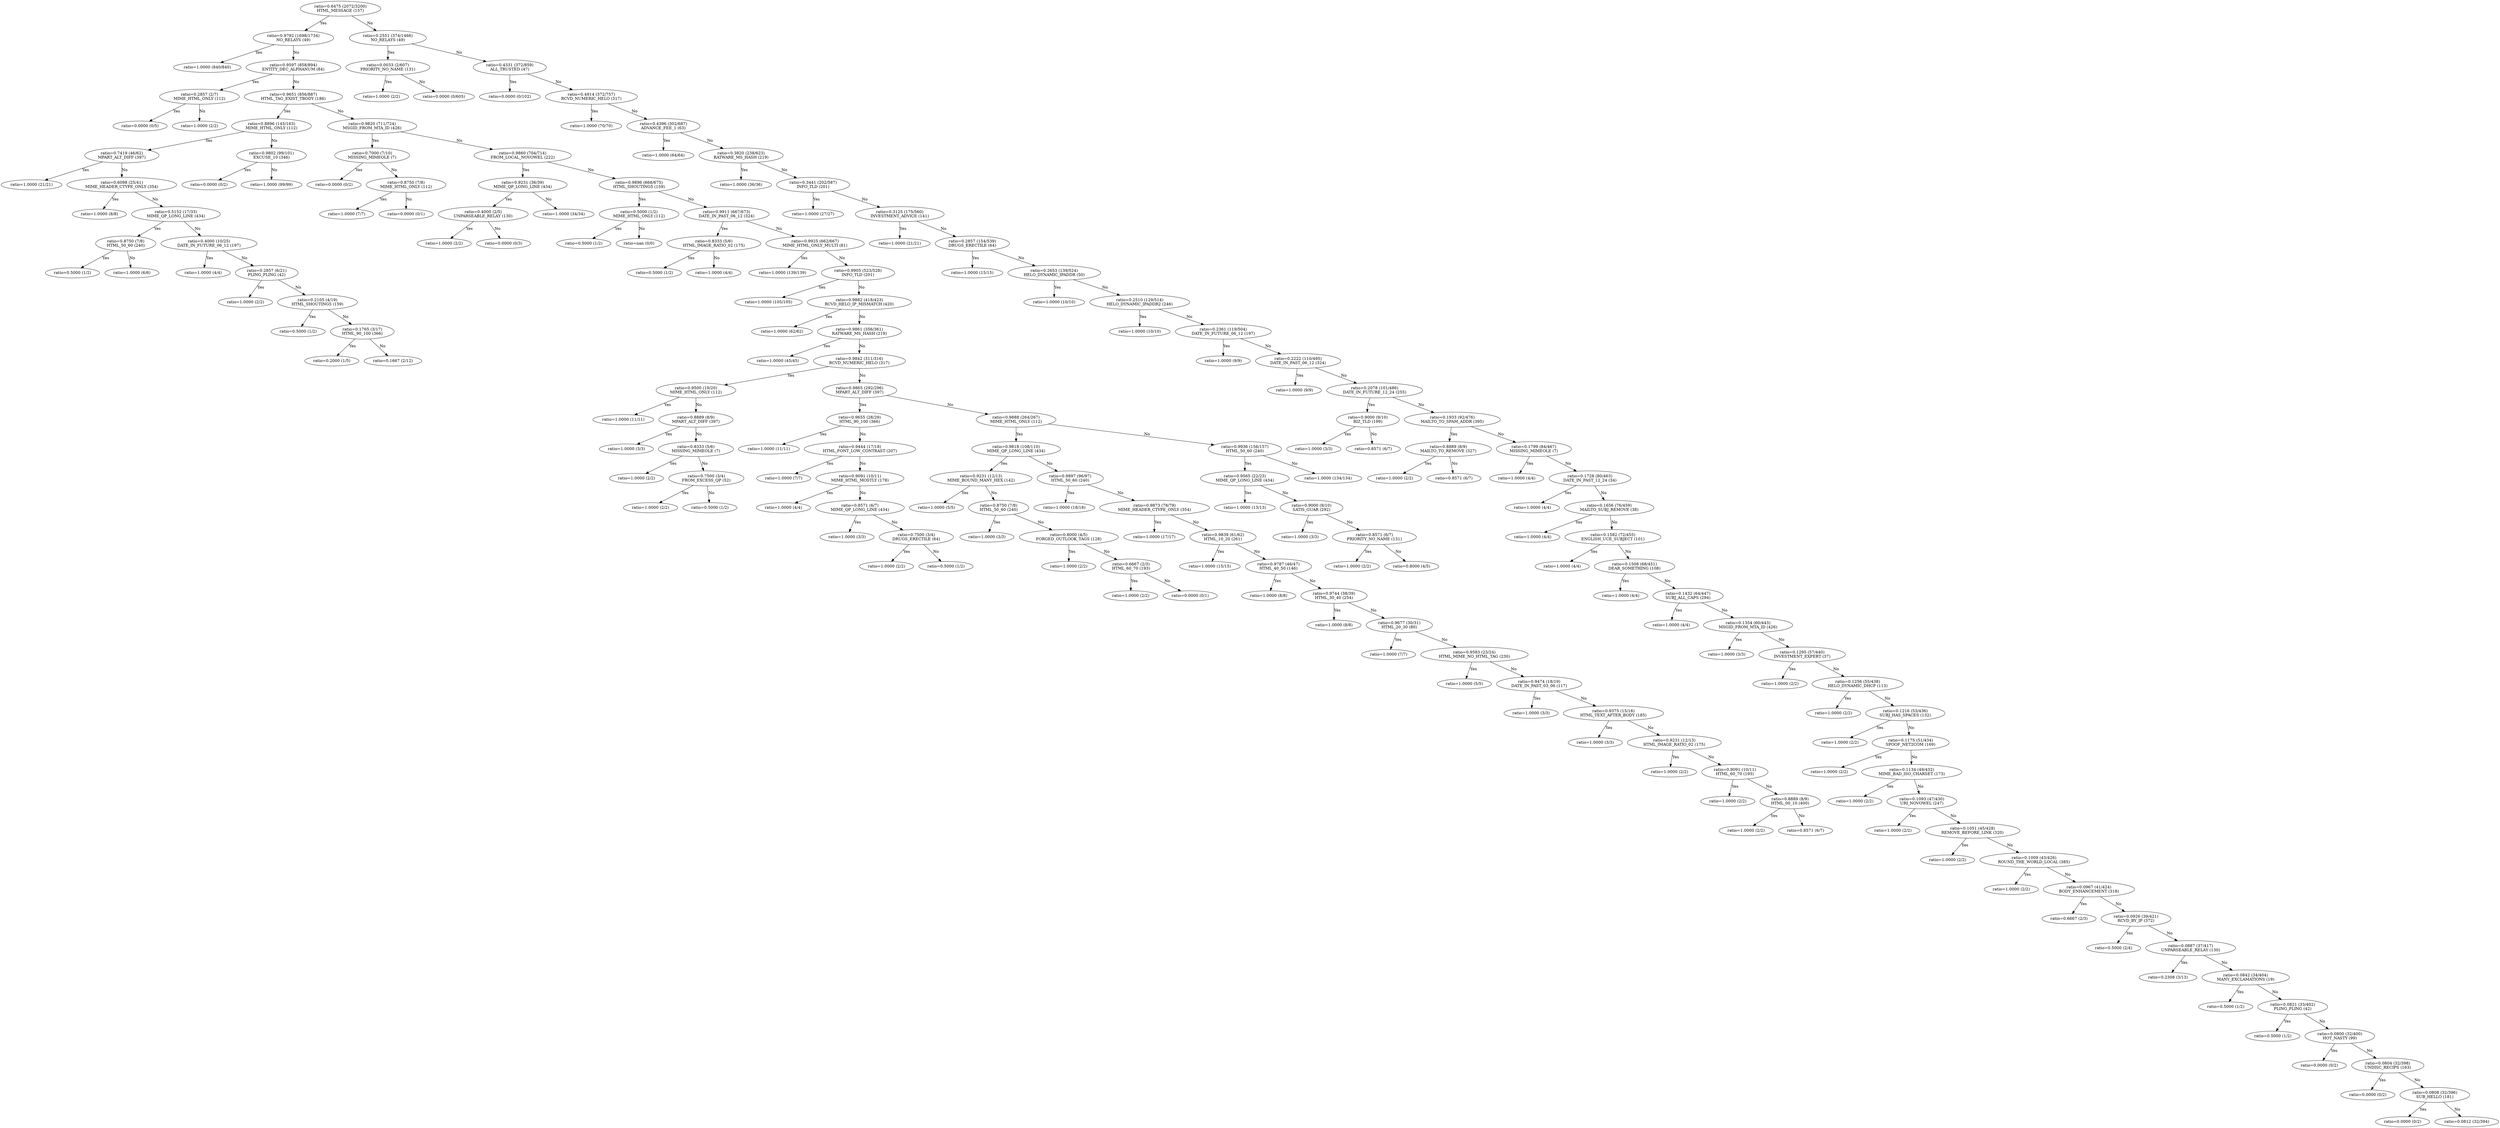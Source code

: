 digraph decisiontree {
n617 [label="ratio=0.6475 (2072/3200)\nHTML_MESSAGE (157)"];

n618 [label="ratio=0.9792 (1698/1734)\nNO_RELAYS (49)"];

n617 -> n618 [label=Yes];

n619 [label="ratio=1.0000 (840/840)\n"];

n618 -> n619 [label=Yes];

n618 -> n620 [label=No];

n620 [label="ratio=0.9597 (858/894)\nENTITY_DEC_ALPHANUM (84)"];

n621 [label="ratio=0.2857 (2/7)\nMIME_HTML_ONLY (112)"];

n620 -> n621 [label=Yes];

n622 [label="ratio=0.0000 (0/5)\n"];

n621 -> n622 [label=Yes];

n621 -> n623 [label=No];

n623 [label="ratio=1.0000 (2/2)\n"];

n620 -> n624 [label=No];

n624 [label="ratio=0.9651 (856/887)\nHTML_TAG_EXIST_TBODY (186)"];

n625 [label="ratio=0.8896 (145/163)\nMIME_HTML_ONLY (112)"];

n624 -> n625 [label=Yes];

n626 [label="ratio=0.7419 (46/62)\nMPART_ALT_DIFF (397)"];

n625 -> n626 [label=Yes];

n627 [label="ratio=1.0000 (21/21)\n"];

n626 -> n627 [label=Yes];

n626 -> n628 [label=No];

n628 [label="ratio=0.6098 (25/41)\nMIME_HEADER_CTYPE_ONLY (354)"];

n629 [label="ratio=1.0000 (8/8)\n"];

n628 -> n629 [label=Yes];

n628 -> n630 [label=No];

n630 [label="ratio=0.5152 (17/33)\nMIME_QP_LONG_LINE (434)"];

n631 [label="ratio=0.8750 (7/8)\nHTML_50_60 (240)"];

n630 -> n631 [label=Yes];

n632 [label="ratio=0.5000 (1/2)\n"];

n631 -> n632 [label=Yes];

n631 -> n633 [label=No];

n633 [label="ratio=1.0000 (6/6)\n"];

n630 -> n634 [label=No];

n634 [label="ratio=0.4000 (10/25)\nDATE_IN_FUTURE_06_12 (197)"];

n635 [label="ratio=1.0000 (4/4)\n"];

n634 -> n635 [label=Yes];

n634 -> n636 [label=No];

n636 [label="ratio=0.2857 (6/21)\nPLING_PLING (42)"];

n637 [label="ratio=1.0000 (2/2)\n"];

n636 -> n637 [label=Yes];

n636 -> n638 [label=No];

n638 [label="ratio=0.2105 (4/19)\nHTML_SHOUTING5 (159)"];

n639 [label="ratio=0.5000 (1/2)\n"];

n638 -> n639 [label=Yes];

n638 -> n640 [label=No];

n640 [label="ratio=0.1765 (3/17)\nHTML_90_100 (366)"];

n641 [label="ratio=0.2000 (1/5)\n"];

n640 -> n641 [label=Yes];

n640 -> n642 [label=No];

n642 [label="ratio=0.1667 (2/12)\n"];

n625 -> n643 [label=No];

n643 [label="ratio=0.9802 (99/101)\nEXCUSE_10 (346)"];

n644 [label="ratio=0.0000 (0/2)\n"];

n643 -> n644 [label=Yes];

n643 -> n645 [label=No];

n645 [label="ratio=1.0000 (99/99)\n"];

n624 -> n646 [label=No];

n646 [label="ratio=0.9820 (711/724)\nMSGID_FROM_MTA_ID (426)"];

n647 [label="ratio=0.7000 (7/10)\nMISSING_MIMEOLE (7)"];

n646 -> n647 [label=Yes];

n648 [label="ratio=0.0000 (0/2)\n"];

n647 -> n648 [label=Yes];

n647 -> n649 [label=No];

n649 [label="ratio=0.8750 (7/8)\nMIME_HTML_ONLY (112)"];

n650 [label="ratio=1.0000 (7/7)\n"];

n649 -> n650 [label=Yes];

n649 -> n651 [label=No];

n651 [label="ratio=0.0000 (0/1)\n"];

n646 -> n652 [label=No];

n652 [label="ratio=0.9860 (704/714)\nFROM_LOCAL_NOVOWEL (222)"];

n653 [label="ratio=0.9231 (36/39)\nMIME_QP_LONG_LINE (434)"];

n652 -> n653 [label=Yes];

n654 [label="ratio=0.4000 (2/5)\nUNPARSEABLE_RELAY (130)"];

n653 -> n654 [label=Yes];

n655 [label="ratio=1.0000 (2/2)\n"];

n654 -> n655 [label=Yes];

n654 -> n656 [label=No];

n656 [label="ratio=0.0000 (0/3)\n"];

n653 -> n657 [label=No];

n657 [label="ratio=1.0000 (34/34)\n"];

n652 -> n658 [label=No];

n658 [label="ratio=0.9896 (668/675)\nHTML_SHOUTING5 (159)"];

n659 [label="ratio=0.5000 (1/2)\nMIME_HTML_ONLY (112)"];

n658 -> n659 [label=Yes];

n660 [label="ratio=0.5000 (1/2)\n"];

n659 -> n660 [label=Yes];

n659 -> n661 [label=No];

n661 [label="ratio=nan (0/0)\n"];

n658 -> n662 [label=No];

n662 [label="ratio=0.9911 (667/673)\nDATE_IN_PAST_06_12 (324)"];

n663 [label="ratio=0.8333 (5/6)\nHTML_IMAGE_RATIO_02 (175)"];

n662 -> n663 [label=Yes];

n664 [label="ratio=0.5000 (1/2)\n"];

n663 -> n664 [label=Yes];

n663 -> n665 [label=No];

n665 [label="ratio=1.0000 (4/4)\n"];

n662 -> n666 [label=No];

n666 [label="ratio=0.9925 (662/667)\nMIME_HTML_ONLY_MULTI (81)"];

n667 [label="ratio=1.0000 (139/139)\n"];

n666 -> n667 [label=Yes];

n666 -> n668 [label=No];

n668 [label="ratio=0.9905 (523/528)\nINFO_TLD (201)"];

n669 [label="ratio=1.0000 (105/105)\n"];

n668 -> n669 [label=Yes];

n668 -> n670 [label=No];

n670 [label="ratio=0.9882 (418/423)\nRCVD_HELO_IP_MISMATCH (420)"];

n671 [label="ratio=1.0000 (62/62)\n"];

n670 -> n671 [label=Yes];

n670 -> n672 [label=No];

n672 [label="ratio=0.9861 (356/361)\nRATWARE_MS_HASH (219)"];

n673 [label="ratio=1.0000 (45/45)\n"];

n672 -> n673 [label=Yes];

n672 -> n674 [label=No];

n674 [label="ratio=0.9842 (311/316)\nRCVD_NUMERIC_HELO (317)"];

n675 [label="ratio=0.9500 (19/20)\nMIME_HTML_ONLY (112)"];

n674 -> n675 [label=Yes];

n676 [label="ratio=1.0000 (11/11)\n"];

n675 -> n676 [label=Yes];

n675 -> n677 [label=No];

n677 [label="ratio=0.8889 (8/9)\nMPART_ALT_DIFF (397)"];

n678 [label="ratio=1.0000 (3/3)\n"];

n677 -> n678 [label=Yes];

n677 -> n679 [label=No];

n679 [label="ratio=0.8333 (5/6)\nMISSING_MIMEOLE (7)"];

n680 [label="ratio=1.0000 (2/2)\n"];

n679 -> n680 [label=Yes];

n679 -> n681 [label=No];

n681 [label="ratio=0.7500 (3/4)\nFROM_EXCESS_QP (52)"];

n682 [label="ratio=1.0000 (2/2)\n"];

n681 -> n682 [label=Yes];

n681 -> n683 [label=No];

n683 [label="ratio=0.5000 (1/2)\n"];

n674 -> n684 [label=No];

n684 [label="ratio=0.9865 (292/296)\nMPART_ALT_DIFF (397)"];

n685 [label="ratio=0.9655 (28/29)\nHTML_90_100 (366)"];

n684 -> n685 [label=Yes];

n686 [label="ratio=1.0000 (11/11)\n"];

n685 -> n686 [label=Yes];

n685 -> n687 [label=No];

n687 [label="ratio=0.9444 (17/18)\nHTML_FONT_LOW_CONTRAST (207)"];

n688 [label="ratio=1.0000 (7/7)\n"];

n687 -> n688 [label=Yes];

n687 -> n689 [label=No];

n689 [label="ratio=0.9091 (10/11)\nMIME_HTML_MOSTLY (178)"];

n690 [label="ratio=1.0000 (4/4)\n"];

n689 -> n690 [label=Yes];

n689 -> n691 [label=No];

n691 [label="ratio=0.8571 (6/7)\nMIME_QP_LONG_LINE (434)"];

n692 [label="ratio=1.0000 (3/3)\n"];

n691 -> n692 [label=Yes];

n691 -> n693 [label=No];

n693 [label="ratio=0.7500 (3/4)\nDRUGS_ERECTILE (64)"];

n694 [label="ratio=1.0000 (2/2)\n"];

n693 -> n694 [label=Yes];

n693 -> n695 [label=No];

n695 [label="ratio=0.5000 (1/2)\n"];

n684 -> n696 [label=No];

n696 [label="ratio=0.9888 (264/267)\nMIME_HTML_ONLY (112)"];

n697 [label="ratio=0.9818 (108/110)\nMIME_QP_LONG_LINE (434)"];

n696 -> n697 [label=Yes];

n698 [label="ratio=0.9231 (12/13)\nMIME_BOUND_MANY_HEX (142)"];

n697 -> n698 [label=Yes];

n699 [label="ratio=1.0000 (5/5)\n"];

n698 -> n699 [label=Yes];

n698 -> n700 [label=No];

n700 [label="ratio=0.8750 (7/8)\nHTML_50_60 (240)"];

n701 [label="ratio=1.0000 (3/3)\n"];

n700 -> n701 [label=Yes];

n700 -> n702 [label=No];

n702 [label="ratio=0.8000 (4/5)\nFORGED_OUTLOOK_TAGS (128)"];

n703 [label="ratio=1.0000 (2/2)\n"];

n702 -> n703 [label=Yes];

n702 -> n704 [label=No];

n704 [label="ratio=0.6667 (2/3)\nHTML_60_70 (193)"];

n705 [label="ratio=1.0000 (2/2)\n"];

n704 -> n705 [label=Yes];

n704 -> n706 [label=No];

n706 [label="ratio=0.0000 (0/1)\n"];

n697 -> n707 [label=No];

n707 [label="ratio=0.9897 (96/97)\nHTML_50_60 (240)"];

n708 [label="ratio=1.0000 (18/18)\n"];

n707 -> n708 [label=Yes];

n707 -> n709 [label=No];

n709 [label="ratio=0.9873 (78/79)\nMIME_HEADER_CTYPE_ONLY (354)"];

n710 [label="ratio=1.0000 (17/17)\n"];

n709 -> n710 [label=Yes];

n709 -> n711 [label=No];

n711 [label="ratio=0.9839 (61/62)\nHTML_10_20 (261)"];

n712 [label="ratio=1.0000 (15/15)\n"];

n711 -> n712 [label=Yes];

n711 -> n713 [label=No];

n713 [label="ratio=0.9787 (46/47)\nHTML_40_50 (146)"];

n714 [label="ratio=1.0000 (8/8)\n"];

n713 -> n714 [label=Yes];

n713 -> n715 [label=No];

n715 [label="ratio=0.9744 (38/39)\nHTML_30_40 (254)"];

n716 [label="ratio=1.0000 (8/8)\n"];

n715 -> n716 [label=Yes];

n715 -> n717 [label=No];

n717 [label="ratio=0.9677 (30/31)\nHTML_20_30 (80)"];

n718 [label="ratio=1.0000 (7/7)\n"];

n717 -> n718 [label=Yes];

n717 -> n719 [label=No];

n719 [label="ratio=0.9583 (23/24)\nHTML_MIME_NO_HTML_TAG (230)"];

n720 [label="ratio=1.0000 (5/5)\n"];

n719 -> n720 [label=Yes];

n719 -> n721 [label=No];

n721 [label="ratio=0.9474 (18/19)\nDATE_IN_PAST_03_06 (117)"];

n722 [label="ratio=1.0000 (3/3)\n"];

n721 -> n722 [label=Yes];

n721 -> n723 [label=No];

n723 [label="ratio=0.9375 (15/16)\nHTML_TEXT_AFTER_BODY (185)"];

n724 [label="ratio=1.0000 (3/3)\n"];

n723 -> n724 [label=Yes];

n723 -> n725 [label=No];

n725 [label="ratio=0.9231 (12/13)\nHTML_IMAGE_RATIO_02 (175)"];

n726 [label="ratio=1.0000 (2/2)\n"];

n725 -> n726 [label=Yes];

n725 -> n727 [label=No];

n727 [label="ratio=0.9091 (10/11)\nHTML_60_70 (193)"];

n728 [label="ratio=1.0000 (2/2)\n"];

n727 -> n728 [label=Yes];

n727 -> n729 [label=No];

n729 [label="ratio=0.8889 (8/9)\nHTML_00_10 (400)"];

n730 [label="ratio=1.0000 (2/2)\n"];

n729 -> n730 [label=Yes];

n729 -> n731 [label=No];

n731 [label="ratio=0.8571 (6/7)\n"];

n696 -> n732 [label=No];

n732 [label="ratio=0.9936 (156/157)\nHTML_50_60 (240)"];

n733 [label="ratio=0.9565 (22/23)\nMIME_QP_LONG_LINE (434)"];

n732 -> n733 [label=Yes];

n734 [label="ratio=1.0000 (13/13)\n"];

n733 -> n734 [label=Yes];

n733 -> n735 [label=No];

n735 [label="ratio=0.9000 (9/10)\nSATIS_GUAR (292)"];

n736 [label="ratio=1.0000 (3/3)\n"];

n735 -> n736 [label=Yes];

n735 -> n737 [label=No];

n737 [label="ratio=0.8571 (6/7)\nPRIORITY_NO_NAME (131)"];

n738 [label="ratio=1.0000 (2/2)\n"];

n737 -> n738 [label=Yes];

n737 -> n739 [label=No];

n739 [label="ratio=0.8000 (4/5)\n"];

n732 -> n740 [label=No];

n740 [label="ratio=1.0000 (134/134)\n"];

n617 -> n741 [label=No];

n741 [label="ratio=0.2551 (374/1466)\nNO_RELAYS (49)"];

n742 [label="ratio=0.0033 (2/607)\nPRIORITY_NO_NAME (131)"];

n741 -> n742 [label=Yes];

n743 [label="ratio=1.0000 (2/2)\n"];

n742 -> n743 [label=Yes];

n742 -> n744 [label=No];

n744 [label="ratio=0.0000 (0/605)\n"];

n741 -> n745 [label=No];

n745 [label="ratio=0.4331 (372/859)\nALL_TRUSTED (47)"];

n746 [label="ratio=0.0000 (0/102)\n"];

n745 -> n746 [label=Yes];

n745 -> n747 [label=No];

n747 [label="ratio=0.4914 (372/757)\nRCVD_NUMERIC_HELO (317)"];

n748 [label="ratio=1.0000 (70/70)\n"];

n747 -> n748 [label=Yes];

n747 -> n749 [label=No];

n749 [label="ratio=0.4396 (302/687)\nADVANCE_FEE_1 (63)"];

n750 [label="ratio=1.0000 (64/64)\n"];

n749 -> n750 [label=Yes];

n749 -> n751 [label=No];

n751 [label="ratio=0.3820 (238/623)\nRATWARE_MS_HASH (219)"];

n752 [label="ratio=1.0000 (36/36)\n"];

n751 -> n752 [label=Yes];

n751 -> n753 [label=No];

n753 [label="ratio=0.3441 (202/587)\nINFO_TLD (201)"];

n754 [label="ratio=1.0000 (27/27)\n"];

n753 -> n754 [label=Yes];

n753 -> n755 [label=No];

n755 [label="ratio=0.3125 (175/560)\nINVESTMENT_ADVICE (141)"];

n756 [label="ratio=1.0000 (21/21)\n"];

n755 -> n756 [label=Yes];

n755 -> n757 [label=No];

n757 [label="ratio=0.2857 (154/539)\nDRUGS_ERECTILE (64)"];

n758 [label="ratio=1.0000 (15/15)\n"];

n757 -> n758 [label=Yes];

n757 -> n759 [label=No];

n759 [label="ratio=0.2653 (139/524)\nHELO_DYNAMIC_IPADDR (50)"];

n760 [label="ratio=1.0000 (10/10)\n"];

n759 -> n760 [label=Yes];

n759 -> n761 [label=No];

n761 [label="ratio=0.2510 (129/514)\nHELO_DYNAMIC_IPADDR2 (246)"];

n762 [label="ratio=1.0000 (10/10)\n"];

n761 -> n762 [label=Yes];

n761 -> n763 [label=No];

n763 [label="ratio=0.2361 (119/504)\nDATE_IN_FUTURE_06_12 (197)"];

n764 [label="ratio=1.0000 (9/9)\n"];

n763 -> n764 [label=Yes];

n763 -> n765 [label=No];

n765 [label="ratio=0.2222 (110/495)\nDATE_IN_PAST_06_12 (324)"];

n766 [label="ratio=1.0000 (9/9)\n"];

n765 -> n766 [label=Yes];

n765 -> n767 [label=No];

n767 [label="ratio=0.2078 (101/486)\nDATE_IN_FUTURE_12_24 (255)"];

n768 [label="ratio=0.9000 (9/10)\nBIZ_TLD (199)"];

n767 -> n768 [label=Yes];

n769 [label="ratio=1.0000 (3/3)\n"];

n768 -> n769 [label=Yes];

n768 -> n770 [label=No];

n770 [label="ratio=0.8571 (6/7)\n"];

n767 -> n771 [label=No];

n771 [label="ratio=0.1933 (92/476)\nMAILTO_TO_SPAM_ADDR (395)"];

n772 [label="ratio=0.8889 (8/9)\nMAILTO_TO_REMOVE (327)"];

n771 -> n772 [label=Yes];

n773 [label="ratio=1.0000 (2/2)\n"];

n772 -> n773 [label=Yes];

n772 -> n774 [label=No];

n774 [label="ratio=0.8571 (6/7)\n"];

n771 -> n775 [label=No];

n775 [label="ratio=0.1799 (84/467)\nMISSING_MIMEOLE (7)"];

n776 [label="ratio=1.0000 (4/4)\n"];

n775 -> n776 [label=Yes];

n775 -> n777 [label=No];

n777 [label="ratio=0.1728 (80/463)\nDATE_IN_PAST_12_24 (34)"];

n778 [label="ratio=1.0000 (4/4)\n"];

n777 -> n778 [label=Yes];

n777 -> n779 [label=No];

n779 [label="ratio=0.1656 (76/459)\nMAILTO_SUBJ_REMOVE (38)"];

n780 [label="ratio=1.0000 (4/4)\n"];

n779 -> n780 [label=Yes];

n779 -> n781 [label=No];

n781 [label="ratio=0.1582 (72/455)\nENGLISH_UCE_SUBJECT (101)"];

n782 [label="ratio=1.0000 (4/4)\n"];

n781 -> n782 [label=Yes];

n781 -> n783 [label=No];

n783 [label="ratio=0.1508 (68/451)\nDEAR_SOMETHING (108)"];

n784 [label="ratio=1.0000 (4/4)\n"];

n783 -> n784 [label=Yes];

n783 -> n785 [label=No];

n785 [label="ratio=0.1432 (64/447)\nSUBJ_ALL_CAPS (294)"];

n786 [label="ratio=1.0000 (4/4)\n"];

n785 -> n786 [label=Yes];

n785 -> n787 [label=No];

n787 [label="ratio=0.1354 (60/443)\nMSGID_FROM_MTA_ID (426)"];

n788 [label="ratio=1.0000 (3/3)\n"];

n787 -> n788 [label=Yes];

n787 -> n789 [label=No];

n789 [label="ratio=0.1295 (57/440)\nINVESTMENT_EXPERT (37)"];

n790 [label="ratio=1.0000 (2/2)\n"];

n789 -> n790 [label=Yes];

n789 -> n791 [label=No];

n791 [label="ratio=0.1256 (55/438)\nHELO_DYNAMIC_DHCP (113)"];

n792 [label="ratio=1.0000 (2/2)\n"];

n791 -> n792 [label=Yes];

n791 -> n793 [label=No];

n793 [label="ratio=0.1216 (53/436)\nSUBJ_HAS_SPACES (132)"];

n794 [label="ratio=1.0000 (2/2)\n"];

n793 -> n794 [label=Yes];

n793 -> n795 [label=No];

n795 [label="ratio=0.1175 (51/434)\nSPOOF_NET2COM (169)"];

n796 [label="ratio=1.0000 (2/2)\n"];

n795 -> n796 [label=Yes];

n795 -> n797 [label=No];

n797 [label="ratio=0.1134 (49/432)\nMIME_BAD_ISO_CHARSET (173)"];

n798 [label="ratio=1.0000 (2/2)\n"];

n797 -> n798 [label=Yes];

n797 -> n799 [label=No];

n799 [label="ratio=0.1093 (47/430)\nURI_NOVOWEL (247)"];

n800 [label="ratio=1.0000 (2/2)\n"];

n799 -> n800 [label=Yes];

n799 -> n801 [label=No];

n801 [label="ratio=0.1051 (45/428)\nREMOVE_BEFORE_LINK (320)"];

n802 [label="ratio=1.0000 (2/2)\n"];

n801 -> n802 [label=Yes];

n801 -> n803 [label=No];

n803 [label="ratio=0.1009 (43/426)\nROUND_THE_WORLD_LOCAL (385)"];

n804 [label="ratio=1.0000 (2/2)\n"];

n803 -> n804 [label=Yes];

n803 -> n805 [label=No];

n805 [label="ratio=0.0967 (41/424)\nBODY_ENHANCEMENT (318)"];

n806 [label="ratio=0.6667 (2/3)\n"];

n805 -> n806 [label=Yes];

n805 -> n807 [label=No];

n807 [label="ratio=0.0926 (39/421)\nRCVD_BY_IP (372)"];

n808 [label="ratio=0.5000 (2/4)\n"];

n807 -> n808 [label=Yes];

n807 -> n809 [label=No];

n809 [label="ratio=0.0887 (37/417)\nUNPARSEABLE_RELAY (130)"];

n810 [label="ratio=0.2308 (3/13)\n"];

n809 -> n810 [label=Yes];

n809 -> n811 [label=No];

n811 [label="ratio=0.0842 (34/404)\nMANY_EXCLAMATIONS (19)"];

n812 [label="ratio=0.5000 (1/2)\n"];

n811 -> n812 [label=Yes];

n811 -> n813 [label=No];

n813 [label="ratio=0.0821 (33/402)\nPLING_PLING (42)"];

n814 [label="ratio=0.5000 (1/2)\n"];

n813 -> n814 [label=Yes];

n813 -> n815 [label=No];

n815 [label="ratio=0.0800 (32/400)\nHOT_NASTY (99)"];

n816 [label="ratio=0.0000 (0/2)\n"];

n815 -> n816 [label=Yes];

n815 -> n817 [label=No];

n817 [label="ratio=0.0804 (32/398)\nUNDISC_RECIPS (163)"];

n818 [label="ratio=0.0000 (0/2)\n"];

n817 -> n818 [label=Yes];

n817 -> n819 [label=No];

n819 [label="ratio=0.0808 (32/396)\nSUB_HELLO (181)"];

n820 [label="ratio=0.0000 (0/2)\n"];

n819 -> n820 [label=Yes];

n819 -> n821 [label=No];

n821 [label="ratio=0.0812 (32/394)\n"];

}
